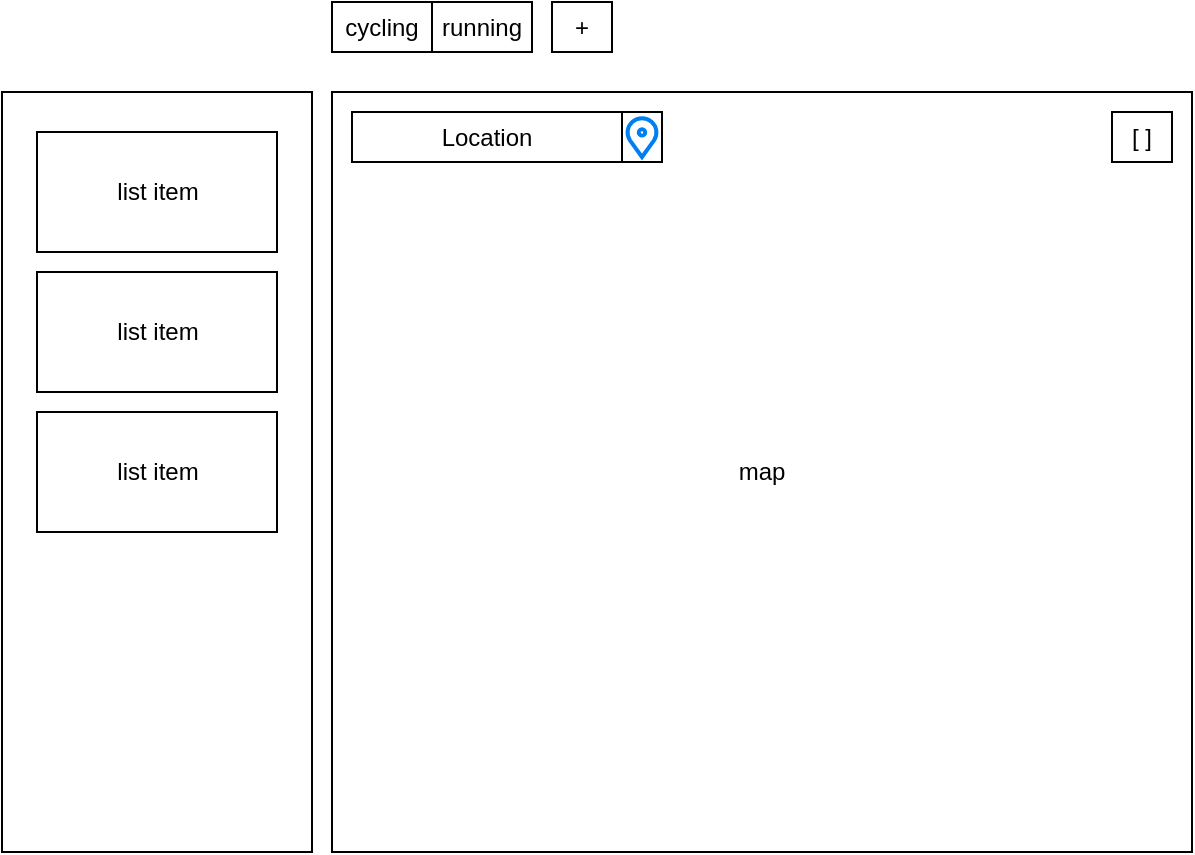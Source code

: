 <mxfile>
    <diagram id="FEKs1Ydo8B9wyj4EEfXS" name="Page-1">
        <mxGraphModel dx="1420" dy="643" grid="1" gridSize="10" guides="1" tooltips="1" connect="1" arrows="1" fold="1" page="1" pageScale="1" pageWidth="850" pageHeight="1100" math="0" shadow="0">
            <root>
                <mxCell id="0"/>
                <mxCell id="1" parent="0"/>
                <mxCell id="13" value="map" style="rounded=0;whiteSpace=wrap;html=1;" parent="1" vertex="1">
                    <mxGeometry x="170" y="140" width="430" height="380" as="geometry"/>
                </mxCell>
                <mxCell id="20" value="" style="group" parent="1" vertex="1" connectable="0">
                    <mxGeometry x="180" y="150" width="155" height="25" as="geometry"/>
                </mxCell>
                <mxCell id="6" value="Location" style="rounded=0;whiteSpace=wrap;html=1;" parent="20" vertex="1">
                    <mxGeometry width="135" height="25" as="geometry"/>
                </mxCell>
                <mxCell id="8" value="" style="rounded=0;whiteSpace=wrap;html=1;" parent="20" vertex="1">
                    <mxGeometry x="135" width="20" height="25" as="geometry"/>
                </mxCell>
                <mxCell id="11" value="" style="html=1;verticalLabelPosition=bottom;align=center;labelBackgroundColor=#ffffff;verticalAlign=top;strokeWidth=2;strokeColor=#0080F0;shadow=0;dashed=0;shape=mxgraph.ios7.icons.location;" parent="20" vertex="1">
                    <mxGeometry x="137" y="2.5" width="16" height="20" as="geometry"/>
                </mxCell>
                <mxCell id="22" value="" style="group" parent="1" vertex="1" connectable="0">
                    <mxGeometry x="5" y="140" width="155" height="380" as="geometry"/>
                </mxCell>
                <mxCell id="12" value="" style="rounded=0;whiteSpace=wrap;html=1;" parent="22" vertex="1">
                    <mxGeometry width="155" height="380" as="geometry"/>
                </mxCell>
                <mxCell id="21" value="" style="group" parent="22" vertex="1" connectable="0">
                    <mxGeometry x="17.5" y="20" width="120" height="200" as="geometry"/>
                </mxCell>
                <mxCell id="14" value="list item" style="rounded=0;whiteSpace=wrap;html=1;" parent="21" vertex="1">
                    <mxGeometry width="120" height="60" as="geometry"/>
                </mxCell>
                <mxCell id="15" value="list item" style="rounded=0;whiteSpace=wrap;html=1;" parent="21" vertex="1">
                    <mxGeometry y="70" width="120" height="60" as="geometry"/>
                </mxCell>
                <mxCell id="16" value="list item" style="rounded=0;whiteSpace=wrap;html=1;" parent="21" vertex="1">
                    <mxGeometry y="140" width="120" height="60" as="geometry"/>
                </mxCell>
                <mxCell id="23" value="" style="group" parent="1" vertex="1" connectable="0">
                    <mxGeometry x="170" y="95" width="100" height="25" as="geometry"/>
                </mxCell>
                <mxCell id="17" value="cycling" style="rounded=0;whiteSpace=wrap;html=1;" parent="23" vertex="1">
                    <mxGeometry width="50" height="25" as="geometry"/>
                </mxCell>
                <mxCell id="19" value="running" style="rounded=0;whiteSpace=wrap;html=1;" parent="23" vertex="1">
                    <mxGeometry x="50" width="50" height="25" as="geometry"/>
                </mxCell>
                <mxCell id="26" value="+" style="rounded=0;whiteSpace=wrap;html=1;" vertex="1" parent="1">
                    <mxGeometry x="280" y="95" width="30" height="25" as="geometry"/>
                </mxCell>
                <mxCell id="28" value="[ ]" style="rounded=0;whiteSpace=wrap;html=1;" vertex="1" parent="1">
                    <mxGeometry x="560" y="150" width="30" height="25" as="geometry"/>
                </mxCell>
            </root>
        </mxGraphModel>
    </diagram>
</mxfile>